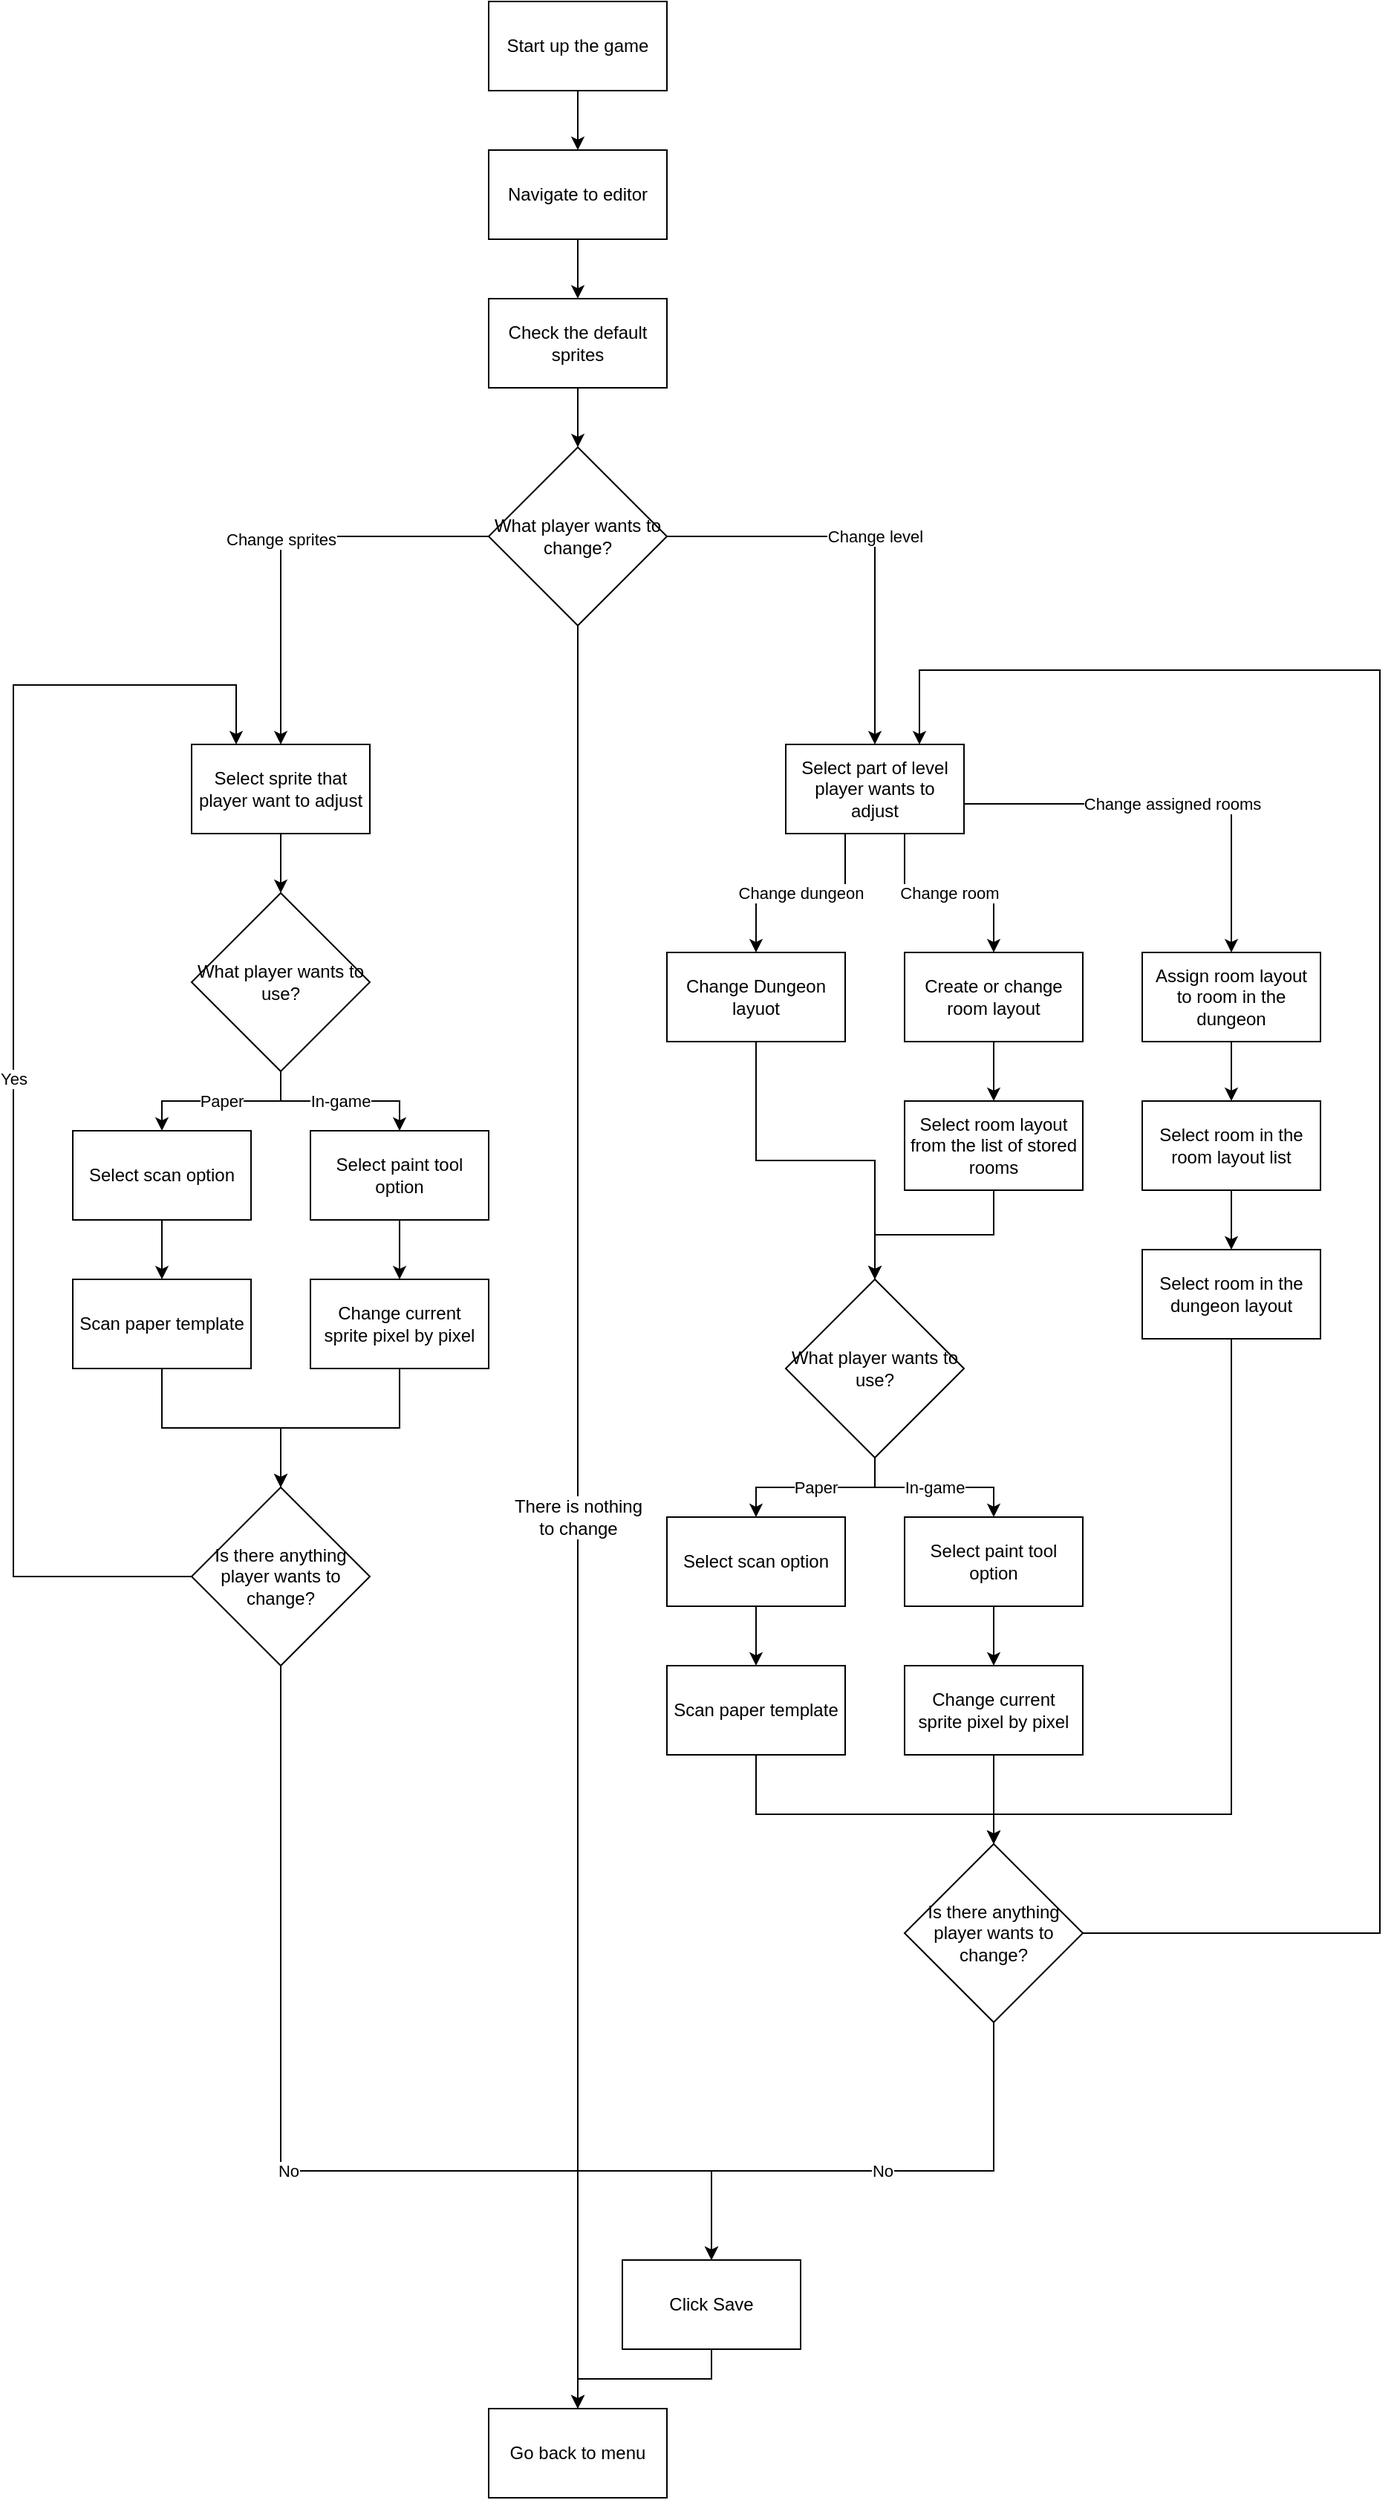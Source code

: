 <mxfile version="20.3.0" type="github">
  <diagram id="bGw_TPgT7MvLrZrnnkGr" name="Page-1">
    <mxGraphModel dx="1138" dy="1793" grid="1" gridSize="10" guides="1" tooltips="1" connect="1" arrows="1" fold="1" page="1" pageScale="1" pageWidth="827" pageHeight="1169" math="0" shadow="0">
      <root>
        <mxCell id="0" />
        <mxCell id="1" parent="0" />
        <mxCell id="wkWbv2mzszypH6_NSDZn-32" style="edgeStyle=orthogonalEdgeStyle;rounded=0;orthogonalLoop=1;jettySize=auto;html=1;spacing=4;" edge="1" parent="1" source="wkWbv2mzszypH6_NSDZn-1" target="wkWbv2mzszypH6_NSDZn-2">
          <mxGeometry relative="1" as="geometry" />
        </mxCell>
        <mxCell id="wkWbv2mzszypH6_NSDZn-1" value="Start up the game" style="rounded=0;whiteSpace=wrap;html=1;spacing=4;" vertex="1" parent="1">
          <mxGeometry x="360" y="-60" width="120" height="60" as="geometry" />
        </mxCell>
        <mxCell id="wkWbv2mzszypH6_NSDZn-33" style="edgeStyle=orthogonalEdgeStyle;rounded=0;orthogonalLoop=1;jettySize=auto;html=1;entryX=0.5;entryY=0;entryDx=0;entryDy=0;spacing=4;" edge="1" parent="1" source="wkWbv2mzszypH6_NSDZn-2" target="wkWbv2mzszypH6_NSDZn-6">
          <mxGeometry relative="1" as="geometry" />
        </mxCell>
        <mxCell id="wkWbv2mzszypH6_NSDZn-2" value="Navigate to editor" style="rounded=0;whiteSpace=wrap;html=1;spacing=4;" vertex="1" parent="1">
          <mxGeometry x="360" y="40" width="120" height="60" as="geometry" />
        </mxCell>
        <mxCell id="wkWbv2mzszypH6_NSDZn-43" style="edgeStyle=orthogonalEdgeStyle;rounded=0;orthogonalLoop=1;jettySize=auto;html=1;entryX=0.5;entryY=0;entryDx=0;entryDy=0;spacing=4;" edge="1" parent="1" source="wkWbv2mzszypH6_NSDZn-3" target="wkWbv2mzszypH6_NSDZn-30">
          <mxGeometry relative="1" as="geometry" />
        </mxCell>
        <mxCell id="wkWbv2mzszypH6_NSDZn-3" value="Scan paper template" style="rounded=0;whiteSpace=wrap;html=1;spacing=4;" vertex="1" parent="1">
          <mxGeometry x="80" y="800" width="120" height="60" as="geometry" />
        </mxCell>
        <mxCell id="wkWbv2mzszypH6_NSDZn-41" style="edgeStyle=orthogonalEdgeStyle;rounded=0;orthogonalLoop=1;jettySize=auto;html=1;entryX=0.5;entryY=0;entryDx=0;entryDy=0;spacing=4;" edge="1" parent="1" source="wkWbv2mzszypH6_NSDZn-5" target="wkWbv2mzszypH6_NSDZn-10">
          <mxGeometry relative="1" as="geometry" />
        </mxCell>
        <mxCell id="wkWbv2mzszypH6_NSDZn-5" value="Select paint tool option" style="rounded=0;whiteSpace=wrap;html=1;spacing=4;" vertex="1" parent="1">
          <mxGeometry x="240" y="700" width="120" height="60" as="geometry" />
        </mxCell>
        <mxCell id="wkWbv2mzszypH6_NSDZn-34" style="edgeStyle=orthogonalEdgeStyle;rounded=0;orthogonalLoop=1;jettySize=auto;html=1;entryX=0.5;entryY=0;entryDx=0;entryDy=0;spacing=4;" edge="1" parent="1" source="wkWbv2mzszypH6_NSDZn-6" target="wkWbv2mzszypH6_NSDZn-18">
          <mxGeometry relative="1" as="geometry" />
        </mxCell>
        <mxCell id="wkWbv2mzszypH6_NSDZn-6" value="Check the default sprites" style="rounded=0;whiteSpace=wrap;html=1;spacing=4;" vertex="1" parent="1">
          <mxGeometry x="360" y="140" width="120" height="60" as="geometry" />
        </mxCell>
        <mxCell id="wkWbv2mzszypH6_NSDZn-38" style="edgeStyle=orthogonalEdgeStyle;rounded=0;orthogonalLoop=1;jettySize=auto;html=1;entryX=0.5;entryY=0;entryDx=0;entryDy=0;spacing=4;" edge="1" parent="1" source="wkWbv2mzszypH6_NSDZn-7" target="wkWbv2mzszypH6_NSDZn-19">
          <mxGeometry relative="1" as="geometry" />
        </mxCell>
        <mxCell id="wkWbv2mzszypH6_NSDZn-7" value="&lt;div&gt;Select sprite that player want to adjust&lt;/div&gt;" style="rounded=0;whiteSpace=wrap;html=1;spacing=4;" vertex="1" parent="1">
          <mxGeometry x="160" y="440" width="120" height="60" as="geometry" />
        </mxCell>
        <mxCell id="wkWbv2mzszypH6_NSDZn-31" style="edgeStyle=orthogonalEdgeStyle;rounded=0;orthogonalLoop=1;jettySize=auto;html=1;entryX=0.5;entryY=0;entryDx=0;entryDy=0;spacing=4;" edge="1" parent="1" source="wkWbv2mzszypH6_NSDZn-8" target="wkWbv2mzszypH6_NSDZn-11">
          <mxGeometry relative="1" as="geometry" />
        </mxCell>
        <mxCell id="wkWbv2mzszypH6_NSDZn-8" value="Click Save" style="rounded=0;whiteSpace=wrap;html=1;spacing=4;" vertex="1" parent="1">
          <mxGeometry x="450" y="1460" width="120" height="60" as="geometry" />
        </mxCell>
        <mxCell id="wkWbv2mzszypH6_NSDZn-42" style="edgeStyle=orthogonalEdgeStyle;rounded=0;orthogonalLoop=1;jettySize=auto;html=1;entryX=0.5;entryY=0;entryDx=0;entryDy=0;spacing=4;" edge="1" parent="1" source="wkWbv2mzszypH6_NSDZn-9" target="wkWbv2mzszypH6_NSDZn-3">
          <mxGeometry relative="1" as="geometry" />
        </mxCell>
        <mxCell id="wkWbv2mzszypH6_NSDZn-9" value="Select scan option" style="rounded=0;whiteSpace=wrap;html=1;spacing=4;" vertex="1" parent="1">
          <mxGeometry x="80" y="700" width="120" height="60" as="geometry" />
        </mxCell>
        <mxCell id="wkWbv2mzszypH6_NSDZn-44" style="edgeStyle=orthogonalEdgeStyle;rounded=0;orthogonalLoop=1;jettySize=auto;html=1;entryX=0.5;entryY=0;entryDx=0;entryDy=0;spacing=4;" edge="1" parent="1" source="wkWbv2mzszypH6_NSDZn-10" target="wkWbv2mzszypH6_NSDZn-30">
          <mxGeometry relative="1" as="geometry" />
        </mxCell>
        <mxCell id="wkWbv2mzszypH6_NSDZn-10" value="Change current sprite pixel by pixel" style="rounded=0;whiteSpace=wrap;html=1;spacing=4;" vertex="1" parent="1">
          <mxGeometry x="240" y="800" width="120" height="60" as="geometry" />
        </mxCell>
        <mxCell id="wkWbv2mzszypH6_NSDZn-11" value="Go back to menu" style="rounded=0;whiteSpace=wrap;html=1;spacing=4;" vertex="1" parent="1">
          <mxGeometry x="360" y="1560" width="120" height="60" as="geometry" />
        </mxCell>
        <mxCell id="wkWbv2mzszypH6_NSDZn-60" style="edgeStyle=orthogonalEdgeStyle;rounded=0;orthogonalLoop=1;jettySize=auto;html=1;" edge="1" parent="1" source="wkWbv2mzszypH6_NSDZn-13" target="wkWbv2mzszypH6_NSDZn-29">
          <mxGeometry relative="1" as="geometry">
            <Array as="points">
              <mxPoint x="540" y="1160" />
              <mxPoint x="700" y="1160" />
            </Array>
          </mxGeometry>
        </mxCell>
        <mxCell id="wkWbv2mzszypH6_NSDZn-13" value="Scan paper template" style="rounded=0;whiteSpace=wrap;html=1;spacing=4;" vertex="1" parent="1">
          <mxGeometry x="480" y="1060" width="120" height="60" as="geometry" />
        </mxCell>
        <mxCell id="wkWbv2mzszypH6_NSDZn-59" style="edgeStyle=orthogonalEdgeStyle;rounded=0;orthogonalLoop=1;jettySize=auto;html=1;" edge="1" parent="1" source="wkWbv2mzszypH6_NSDZn-14" target="wkWbv2mzszypH6_NSDZn-17">
          <mxGeometry relative="1" as="geometry" />
        </mxCell>
        <mxCell id="wkWbv2mzszypH6_NSDZn-14" value="Select paint tool option" style="rounded=0;whiteSpace=wrap;html=1;spacing=4;" vertex="1" parent="1">
          <mxGeometry x="640" y="960" width="120" height="60" as="geometry" />
        </mxCell>
        <mxCell id="wkWbv2mzszypH6_NSDZn-50" value="Change dungeon" style="edgeStyle=orthogonalEdgeStyle;rounded=0;orthogonalLoop=1;jettySize=auto;html=1;entryX=0.5;entryY=0;entryDx=0;entryDy=0;" edge="1" parent="1" source="wkWbv2mzszypH6_NSDZn-15" target="wkWbv2mzszypH6_NSDZn-21">
          <mxGeometry relative="1" as="geometry">
            <Array as="points">
              <mxPoint x="600" y="540" />
              <mxPoint x="540" y="540" />
            </Array>
          </mxGeometry>
        </mxCell>
        <mxCell id="wkWbv2mzszypH6_NSDZn-51" value="Change room" style="edgeStyle=orthogonalEdgeStyle;rounded=0;orthogonalLoop=1;jettySize=auto;html=1;entryX=0.5;entryY=0;entryDx=0;entryDy=0;" edge="1" parent="1" source="wkWbv2mzszypH6_NSDZn-15" target="wkWbv2mzszypH6_NSDZn-24">
          <mxGeometry relative="1" as="geometry">
            <Array as="points">
              <mxPoint x="640" y="540" />
              <mxPoint x="700" y="540" />
            </Array>
          </mxGeometry>
        </mxCell>
        <mxCell id="wkWbv2mzszypH6_NSDZn-52" value="Change assigned rooms" style="edgeStyle=orthogonalEdgeStyle;rounded=0;orthogonalLoop=1;jettySize=auto;html=1;entryX=0.5;entryY=0;entryDx=0;entryDy=0;" edge="1" parent="1" source="wkWbv2mzszypH6_NSDZn-15" target="wkWbv2mzszypH6_NSDZn-23">
          <mxGeometry relative="1" as="geometry">
            <Array as="points">
              <mxPoint x="860" y="480" />
            </Array>
          </mxGeometry>
        </mxCell>
        <mxCell id="wkWbv2mzszypH6_NSDZn-15" value="&lt;div&gt;Select part of level player wants to adjust&lt;/div&gt;" style="rounded=0;whiteSpace=wrap;html=1;spacing=4;" vertex="1" parent="1">
          <mxGeometry x="560" y="440" width="120" height="60" as="geometry" />
        </mxCell>
        <mxCell id="wkWbv2mzszypH6_NSDZn-58" style="edgeStyle=orthogonalEdgeStyle;rounded=0;orthogonalLoop=1;jettySize=auto;html=1;" edge="1" parent="1" source="wkWbv2mzszypH6_NSDZn-16" target="wkWbv2mzszypH6_NSDZn-13">
          <mxGeometry relative="1" as="geometry" />
        </mxCell>
        <mxCell id="wkWbv2mzszypH6_NSDZn-16" value="Select scan option" style="rounded=0;whiteSpace=wrap;html=1;spacing=4;" vertex="1" parent="1">
          <mxGeometry x="480" y="960" width="120" height="60" as="geometry" />
        </mxCell>
        <mxCell id="wkWbv2mzszypH6_NSDZn-61" style="edgeStyle=orthogonalEdgeStyle;rounded=0;orthogonalLoop=1;jettySize=auto;html=1;" edge="1" parent="1" source="wkWbv2mzszypH6_NSDZn-17" target="wkWbv2mzszypH6_NSDZn-29">
          <mxGeometry relative="1" as="geometry" />
        </mxCell>
        <mxCell id="wkWbv2mzszypH6_NSDZn-17" value="Change current sprite pixel by pixel" style="rounded=0;whiteSpace=wrap;html=1;spacing=4;" vertex="1" parent="1">
          <mxGeometry x="640" y="1060" width="120" height="60" as="geometry" />
        </mxCell>
        <mxCell id="wkWbv2mzszypH6_NSDZn-35" style="edgeStyle=orthogonalEdgeStyle;rounded=0;orthogonalLoop=1;jettySize=auto;html=1;entryX=0.5;entryY=0;entryDx=0;entryDy=0;spacing=4;" edge="1" parent="1" source="wkWbv2mzszypH6_NSDZn-18" target="wkWbv2mzszypH6_NSDZn-7">
          <mxGeometry relative="1" as="geometry" />
        </mxCell>
        <mxCell id="wkWbv2mzszypH6_NSDZn-37" value="&lt;div&gt;Change sprites &lt;br&gt;&lt;/div&gt;" style="edgeLabel;html=1;align=center;verticalAlign=middle;resizable=0;points=[];spacing=4;" vertex="1" connectable="0" parent="wkWbv2mzszypH6_NSDZn-35">
          <mxGeometry x="0.012" relative="1" as="geometry">
            <mxPoint as="offset" />
          </mxGeometry>
        </mxCell>
        <mxCell id="wkWbv2mzszypH6_NSDZn-36" value="&lt;div&gt;Change level&lt;/div&gt;" style="edgeStyle=orthogonalEdgeStyle;rounded=0;orthogonalLoop=1;jettySize=auto;html=1;spacing=4;" edge="1" parent="1" source="wkWbv2mzszypH6_NSDZn-18" target="wkWbv2mzszypH6_NSDZn-15">
          <mxGeometry relative="1" as="geometry" />
        </mxCell>
        <mxCell id="wkWbv2mzszypH6_NSDZn-66" value="&lt;div&gt;There is nothing &lt;br&gt;&lt;/div&gt;&lt;div&gt;to change&lt;/div&gt;" style="edgeStyle=orthogonalEdgeStyle;orthogonalLoop=1;jettySize=auto;html=1;fontSize=12;endArrow=classic;startSize=6;endSize=6;endFill=1;strokeColor=default;rounded=0;" edge="1" parent="1" source="wkWbv2mzszypH6_NSDZn-18" target="wkWbv2mzszypH6_NSDZn-11">
          <mxGeometry relative="1" as="geometry" />
        </mxCell>
        <mxCell id="wkWbv2mzszypH6_NSDZn-18" value="What player wants to change?" style="rhombus;whiteSpace=wrap;html=1;spacing=4;" vertex="1" parent="1">
          <mxGeometry x="360" y="240" width="120" height="120" as="geometry" />
        </mxCell>
        <mxCell id="wkWbv2mzszypH6_NSDZn-39" value="&lt;div&gt;Paper &lt;/div&gt;" style="edgeStyle=orthogonalEdgeStyle;rounded=0;orthogonalLoop=1;jettySize=auto;html=1;entryX=0.5;entryY=0;entryDx=0;entryDy=0;spacing=4;" edge="1" parent="1" source="wkWbv2mzszypH6_NSDZn-19" target="wkWbv2mzszypH6_NSDZn-9">
          <mxGeometry relative="1" as="geometry">
            <mxPoint x="140" y="650" as="targetPoint" />
          </mxGeometry>
        </mxCell>
        <mxCell id="wkWbv2mzszypH6_NSDZn-40" value="In-game" style="edgeStyle=orthogonalEdgeStyle;rounded=0;orthogonalLoop=1;jettySize=auto;html=1;spacing=4;" edge="1" parent="1" source="wkWbv2mzszypH6_NSDZn-19" target="wkWbv2mzszypH6_NSDZn-5">
          <mxGeometry relative="1" as="geometry" />
        </mxCell>
        <mxCell id="wkWbv2mzszypH6_NSDZn-19" value="What player wants to use?" style="rhombus;whiteSpace=wrap;html=1;spacing=4;" vertex="1" parent="1">
          <mxGeometry x="160" y="540" width="120" height="120" as="geometry" />
        </mxCell>
        <mxCell id="wkWbv2mzszypH6_NSDZn-56" value="Paper" style="edgeStyle=orthogonalEdgeStyle;rounded=0;orthogonalLoop=1;jettySize=auto;html=1;entryX=0.5;entryY=0;entryDx=0;entryDy=0;" edge="1" parent="1" source="wkWbv2mzszypH6_NSDZn-20" target="wkWbv2mzszypH6_NSDZn-16">
          <mxGeometry relative="1" as="geometry" />
        </mxCell>
        <mxCell id="wkWbv2mzszypH6_NSDZn-57" value="&lt;div&gt;In-game&lt;/div&gt;" style="edgeStyle=orthogonalEdgeStyle;rounded=0;orthogonalLoop=1;jettySize=auto;html=1;entryX=0.5;entryY=0;entryDx=0;entryDy=0;" edge="1" parent="1" source="wkWbv2mzszypH6_NSDZn-20" target="wkWbv2mzszypH6_NSDZn-14">
          <mxGeometry relative="1" as="geometry" />
        </mxCell>
        <mxCell id="wkWbv2mzszypH6_NSDZn-20" value="What player wants to use?" style="rhombus;whiteSpace=wrap;html=1;spacing=4;" vertex="1" parent="1">
          <mxGeometry x="560" y="800" width="120" height="120" as="geometry" />
        </mxCell>
        <mxCell id="wkWbv2mzszypH6_NSDZn-53" style="edgeStyle=orthogonalEdgeStyle;rounded=0;orthogonalLoop=1;jettySize=auto;html=1;entryX=0.5;entryY=0;entryDx=0;entryDy=0;" edge="1" parent="1" source="wkWbv2mzszypH6_NSDZn-21" target="wkWbv2mzszypH6_NSDZn-20">
          <mxGeometry relative="1" as="geometry" />
        </mxCell>
        <mxCell id="wkWbv2mzszypH6_NSDZn-21" value="Change Dungeon layuot" style="rounded=0;whiteSpace=wrap;html=1;spacing=4;" vertex="1" parent="1">
          <mxGeometry x="480" y="580" width="120" height="60" as="geometry" />
        </mxCell>
        <mxCell id="wkWbv2mzszypH6_NSDZn-54" style="edgeStyle=orthogonalEdgeStyle;rounded=0;orthogonalLoop=1;jettySize=auto;html=1;entryX=0.5;entryY=0;entryDx=0;entryDy=0;" edge="1" parent="1" source="wkWbv2mzszypH6_NSDZn-22" target="wkWbv2mzszypH6_NSDZn-20">
          <mxGeometry relative="1" as="geometry" />
        </mxCell>
        <mxCell id="wkWbv2mzszypH6_NSDZn-22" value="&lt;div&gt;Select room layout from the list of stored rooms&lt;br&gt;&lt;/div&gt;" style="rounded=0;whiteSpace=wrap;html=1;spacing=4;" vertex="1" parent="1">
          <mxGeometry x="640" y="680" width="120" height="60" as="geometry" />
        </mxCell>
        <mxCell id="wkWbv2mzszypH6_NSDZn-62" style="edgeStyle=orthogonalEdgeStyle;rounded=0;orthogonalLoop=1;jettySize=auto;html=1;" edge="1" parent="1" source="wkWbv2mzszypH6_NSDZn-23" target="wkWbv2mzszypH6_NSDZn-25">
          <mxGeometry relative="1" as="geometry" />
        </mxCell>
        <mxCell id="wkWbv2mzszypH6_NSDZn-23" value="Assign room layout to room in the dungeon" style="rounded=0;whiteSpace=wrap;html=1;spacing=4;" vertex="1" parent="1">
          <mxGeometry x="800" y="580" width="120" height="60" as="geometry" />
        </mxCell>
        <mxCell id="wkWbv2mzszypH6_NSDZn-55" style="edgeStyle=orthogonalEdgeStyle;rounded=0;orthogonalLoop=1;jettySize=auto;html=1;entryX=0.5;entryY=0;entryDx=0;entryDy=0;" edge="1" parent="1" source="wkWbv2mzszypH6_NSDZn-24" target="wkWbv2mzszypH6_NSDZn-22">
          <mxGeometry relative="1" as="geometry" />
        </mxCell>
        <mxCell id="wkWbv2mzszypH6_NSDZn-24" value="&lt;div&gt;Create or change room layout&lt;br&gt;&lt;/div&gt;" style="rounded=0;whiteSpace=wrap;html=1;spacing=4;" vertex="1" parent="1">
          <mxGeometry x="640" y="580" width="120" height="60" as="geometry" />
        </mxCell>
        <mxCell id="wkWbv2mzszypH6_NSDZn-63" style="edgeStyle=orthogonalEdgeStyle;rounded=0;orthogonalLoop=1;jettySize=auto;html=1;" edge="1" parent="1" source="wkWbv2mzszypH6_NSDZn-25" target="wkWbv2mzszypH6_NSDZn-26">
          <mxGeometry relative="1" as="geometry" />
        </mxCell>
        <mxCell id="wkWbv2mzszypH6_NSDZn-25" value="Select room in the room layout list" style="rounded=0;whiteSpace=wrap;html=1;spacing=4;" vertex="1" parent="1">
          <mxGeometry x="800" y="680" width="120" height="60" as="geometry" />
        </mxCell>
        <mxCell id="wkWbv2mzszypH6_NSDZn-64" style="edgeStyle=orthogonalEdgeStyle;rounded=0;orthogonalLoop=1;jettySize=auto;html=1;" edge="1" parent="1" source="wkWbv2mzszypH6_NSDZn-26" target="wkWbv2mzszypH6_NSDZn-29">
          <mxGeometry relative="1" as="geometry">
            <Array as="points">
              <mxPoint x="860" y="1160" />
              <mxPoint x="700" y="1160" />
            </Array>
          </mxGeometry>
        </mxCell>
        <mxCell id="wkWbv2mzszypH6_NSDZn-26" value="Select room in the dungeon layout" style="rounded=0;whiteSpace=wrap;html=1;spacing=4;" vertex="1" parent="1">
          <mxGeometry x="800" y="780" width="120" height="60" as="geometry" />
        </mxCell>
        <mxCell id="wkWbv2mzszypH6_NSDZn-48" value="No" style="edgeStyle=orthogonalEdgeStyle;rounded=0;orthogonalLoop=1;jettySize=auto;html=1;entryX=0.5;entryY=0;entryDx=0;entryDy=0;spacing=4;" edge="1" parent="1" source="wkWbv2mzszypH6_NSDZn-29" target="wkWbv2mzszypH6_NSDZn-8">
          <mxGeometry relative="1" as="geometry">
            <Array as="points">
              <mxPoint x="700" y="1400" />
              <mxPoint x="510" y="1400" />
            </Array>
          </mxGeometry>
        </mxCell>
        <mxCell id="wkWbv2mzszypH6_NSDZn-65" style="edgeStyle=orthogonalEdgeStyle;rounded=0;orthogonalLoop=1;jettySize=auto;html=1;entryX=0.75;entryY=0;entryDx=0;entryDy=0;" edge="1" parent="1" source="wkWbv2mzszypH6_NSDZn-29" target="wkWbv2mzszypH6_NSDZn-15">
          <mxGeometry relative="1" as="geometry">
            <mxPoint x="870" y="340" as="targetPoint" />
            <Array as="points">
              <mxPoint x="960" y="1240" />
              <mxPoint x="960" y="390" />
              <mxPoint x="650" y="390" />
            </Array>
          </mxGeometry>
        </mxCell>
        <mxCell id="wkWbv2mzszypH6_NSDZn-29" value="Is there anything player wants to change?" style="rhombus;whiteSpace=wrap;html=1;spacing=4;" vertex="1" parent="1">
          <mxGeometry x="640" y="1180" width="120" height="120" as="geometry" />
        </mxCell>
        <mxCell id="wkWbv2mzszypH6_NSDZn-45" value="&lt;div&gt;Yes&lt;/div&gt;" style="edgeStyle=orthogonalEdgeStyle;rounded=0;orthogonalLoop=1;jettySize=auto;html=1;entryX=0.25;entryY=0;entryDx=0;entryDy=0;spacing=4;" edge="1" parent="1" source="wkWbv2mzszypH6_NSDZn-30" target="wkWbv2mzszypH6_NSDZn-7">
          <mxGeometry relative="1" as="geometry">
            <mxPoint x="200" y="400" as="targetPoint" />
            <Array as="points">
              <mxPoint x="40" y="1000" />
              <mxPoint x="40" y="400" />
              <mxPoint x="190" y="400" />
            </Array>
          </mxGeometry>
        </mxCell>
        <mxCell id="wkWbv2mzszypH6_NSDZn-46" value="&lt;div&gt;No &lt;/div&gt;" style="edgeStyle=orthogonalEdgeStyle;rounded=0;orthogonalLoop=1;jettySize=auto;html=1;entryX=0.5;entryY=0;entryDx=0;entryDy=0;spacing=4;" edge="1" parent="1" source="wkWbv2mzszypH6_NSDZn-30" target="wkWbv2mzszypH6_NSDZn-8">
          <mxGeometry relative="1" as="geometry">
            <Array as="points">
              <mxPoint x="220" y="1400" />
              <mxPoint x="510" y="1400" />
            </Array>
          </mxGeometry>
        </mxCell>
        <mxCell id="wkWbv2mzszypH6_NSDZn-30" value="Is there anything player wants to change?" style="rhombus;whiteSpace=wrap;html=1;spacing=4;" vertex="1" parent="1">
          <mxGeometry x="160" y="940" width="120" height="120" as="geometry" />
        </mxCell>
      </root>
    </mxGraphModel>
  </diagram>
</mxfile>
